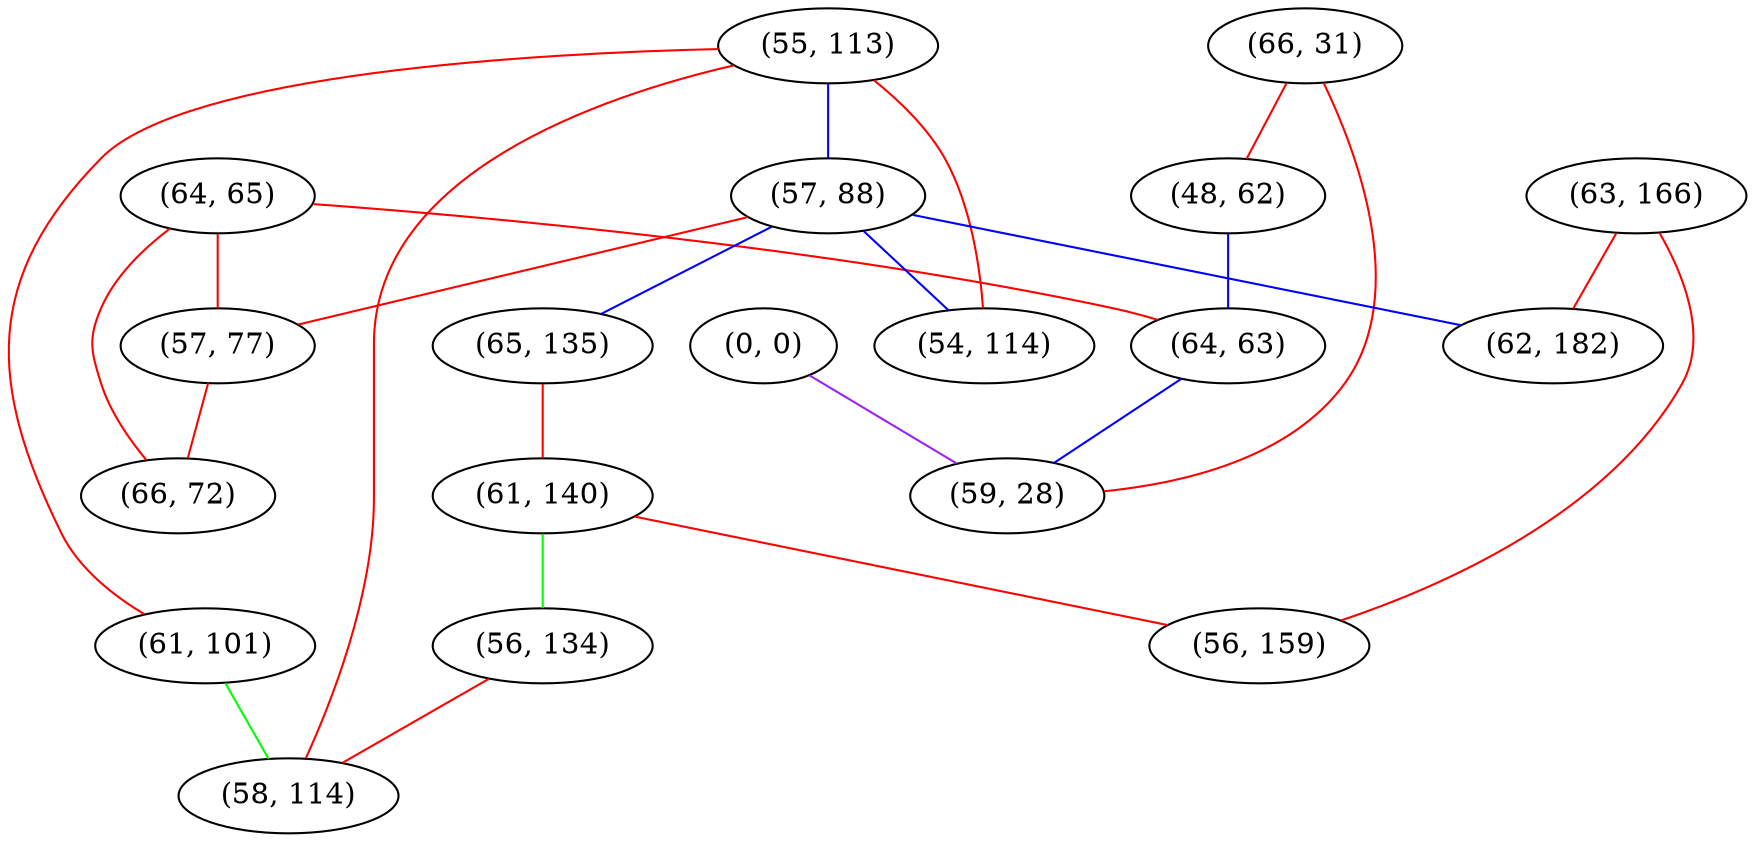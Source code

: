 graph "" {
"(64, 65)";
"(63, 166)";
"(0, 0)";
"(55, 113)";
"(66, 31)";
"(48, 62)";
"(57, 88)";
"(65, 135)";
"(62, 182)";
"(57, 77)";
"(61, 140)";
"(54, 114)";
"(64, 63)";
"(56, 134)";
"(66, 72)";
"(59, 28)";
"(61, 101)";
"(56, 159)";
"(58, 114)";
"(64, 65)" -- "(66, 72)"  [color=red, key=0, weight=1];
"(64, 65)" -- "(64, 63)"  [color=red, key=0, weight=1];
"(64, 65)" -- "(57, 77)"  [color=red, key=0, weight=1];
"(63, 166)" -- "(56, 159)"  [color=red, key=0, weight=1];
"(63, 166)" -- "(62, 182)"  [color=red, key=0, weight=1];
"(0, 0)" -- "(59, 28)"  [color=purple, key=0, weight=4];
"(55, 113)" -- "(57, 88)"  [color=blue, key=0, weight=3];
"(55, 113)" -- "(54, 114)"  [color=red, key=0, weight=1];
"(55, 113)" -- "(61, 101)"  [color=red, key=0, weight=1];
"(55, 113)" -- "(58, 114)"  [color=red, key=0, weight=1];
"(66, 31)" -- "(48, 62)"  [color=red, key=0, weight=1];
"(66, 31)" -- "(59, 28)"  [color=red, key=0, weight=1];
"(48, 62)" -- "(64, 63)"  [color=blue, key=0, weight=3];
"(57, 88)" -- "(65, 135)"  [color=blue, key=0, weight=3];
"(57, 88)" -- "(57, 77)"  [color=red, key=0, weight=1];
"(57, 88)" -- "(54, 114)"  [color=blue, key=0, weight=3];
"(57, 88)" -- "(62, 182)"  [color=blue, key=0, weight=3];
"(65, 135)" -- "(61, 140)"  [color=red, key=0, weight=1];
"(57, 77)" -- "(66, 72)"  [color=red, key=0, weight=1];
"(61, 140)" -- "(56, 134)"  [color=green, key=0, weight=2];
"(61, 140)" -- "(56, 159)"  [color=red, key=0, weight=1];
"(64, 63)" -- "(59, 28)"  [color=blue, key=0, weight=3];
"(56, 134)" -- "(58, 114)"  [color=red, key=0, weight=1];
"(61, 101)" -- "(58, 114)"  [color=green, key=0, weight=2];
}
